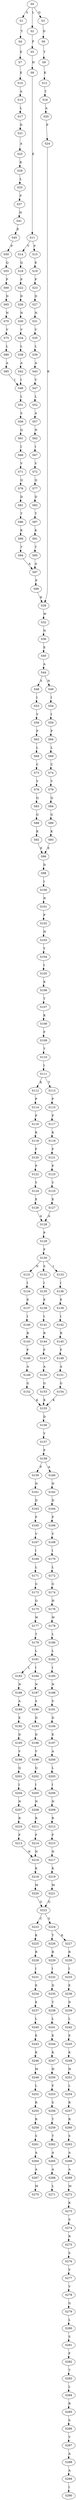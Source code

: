 strict digraph  {
	S0 -> S1 [ label = S ];
	S0 -> S2 [ label = L ];
	S0 -> S3 [ label = Q ];
	S1 -> S4 [ label = Y ];
	S2 -> S5 [ label = P ];
	S3 -> S6 [ label = D ];
	S4 -> S7 [ label = E ];
	S5 -> S8 [ label = H ];
	S6 -> S9 [ label = T ];
	S7 -> S10 [ label = E ];
	S8 -> S11 [ label = E ];
	S9 -> S12 [ label = K ];
	S10 -> S13 [ label = A ];
	S11 -> S14 [ label = T ];
	S11 -> S15 [ label = P ];
	S12 -> S16 [ label = T ];
	S13 -> S17 [ label = L ];
	S14 -> S18 [ label = Q ];
	S15 -> S19 [ label = E ];
	S16 -> S20 [ label = A ];
	S17 -> S21 [ label = D ];
	S18 -> S22 [ label = P ];
	S19 -> S23 [ label = P ];
	S20 -> S24 [ label = P ];
	S21 -> S25 [ label = A ];
	S22 -> S26 [ label = D ];
	S23 -> S27 [ label = D ];
	S24 -> S28 [ label = K ];
	S25 -> S29 [ label = R ];
	S26 -> S30 [ label = N ];
	S27 -> S31 [ label = N ];
	S28 -> S32 [ label = W ];
	S29 -> S33 [ label = L ];
	S30 -> S34 [ label = V ];
	S31 -> S35 [ label = V ];
	S32 -> S36 [ label = N ];
	S33 -> S37 [ label = P ];
	S34 -> S38 [ label = L ];
	S35 -> S39 [ label = L ];
	S36 -> S40 [ label = E ];
	S37 -> S41 [ label = H ];
	S38 -> S42 [ label = A ];
	S39 -> S43 [ label = A ];
	S40 -> S44 [ label = A ];
	S41 -> S45 [ label = E ];
	S42 -> S46 [ label = I ];
	S43 -> S47 [ label = V ];
	S44 -> S48 [ label = S ];
	S44 -> S49 [ label = N ];
	S45 -> S50 [ label = P ];
	S46 -> S51 [ label = L ];
	S47 -> S52 [ label = L ];
	S48 -> S53 [ label = I ];
	S49 -> S54 [ label = I ];
	S50 -> S55 [ label = Q ];
	S51 -> S56 [ label = S ];
	S52 -> S57 [ label = A ];
	S53 -> S58 [ label = V ];
	S54 -> S59 [ label = I ];
	S55 -> S60 [ label = P ];
	S56 -> S61 [ label = Q ];
	S57 -> S62 [ label = N ];
	S58 -> S63 [ label = P ];
	S59 -> S64 [ label = P ];
	S60 -> S65 [ label = D ];
	S61 -> S66 [ label = I ];
	S62 -> S67 [ label = I ];
	S63 -> S68 [ label = L ];
	S64 -> S69 [ label = L ];
	S65 -> S70 [ label = N ];
	S66 -> S71 [ label = V ];
	S67 -> S72 [ label = V ];
	S68 -> S73 [ label = C ];
	S69 -> S74 [ label = C ];
	S70 -> S75 [ label = V ];
	S71 -> S76 [ label = Q ];
	S72 -> S77 [ label = Q ];
	S73 -> S78 [ label = V ];
	S74 -> S79 [ label = V ];
	S75 -> S80 [ label = L ];
	S76 -> S81 [ label = D ];
	S77 -> S82 [ label = D ];
	S78 -> S83 [ label = Q ];
	S79 -> S84 [ label = Q ];
	S80 -> S85 [ label = A ];
	S81 -> S86 [ label = T ];
	S82 -> S87 [ label = T ];
	S83 -> S88 [ label = G ];
	S84 -> S89 [ label = G ];
	S85 -> S46 [ label = I ];
	S86 -> S90 [ label = K ];
	S87 -> S91 [ label = K ];
	S88 -> S92 [ label = K ];
	S89 -> S93 [ label = K ];
	S90 -> S94 [ label = T ];
	S91 -> S95 [ label = T ];
	S92 -> S96 [ label = E ];
	S93 -> S96 [ label = E ];
	S94 -> S97 [ label = A ];
	S95 -> S97 [ label = A ];
	S96 -> S98 [ label = D ];
	S97 -> S99 [ label = P ];
	S98 -> S100 [ label = I ];
	S99 -> S28 [ label = K ];
	S100 -> S101 [ label = N ];
	S101 -> S102 [ label = P ];
	S102 -> S103 [ label = H ];
	S103 -> S104 [ label = Y ];
	S104 -> S105 [ label = I ];
	S105 -> S106 [ label = K ];
	S106 -> S107 [ label = T ];
	S107 -> S108 [ label = K ];
	S108 -> S109 [ label = F ];
	S109 -> S110 [ label = T ];
	S110 -> S111 [ label = I ];
	S111 -> S112 [ label = K ];
	S111 -> S113 [ label = T ];
	S112 -> S114 [ label = P ];
	S113 -> S115 [ label = P ];
	S114 -> S116 [ label = P ];
	S115 -> S117 [ label = P ];
	S116 -> S118 [ label = K ];
	S117 -> S119 [ label = K ];
	S118 -> S120 [ label = F ];
	S119 -> S121 [ label = F ];
	S120 -> S122 [ label = P ];
	S121 -> S123 [ label = P ];
	S122 -> S124 [ label = Y ];
	S123 -> S125 [ label = Y ];
	S124 -> S126 [ label = E ];
	S125 -> S127 [ label = E ];
	S126 -> S128 [ label = A ];
	S127 -> S128 [ label = A ];
	S128 -> S129 [ label = P ];
	S129 -> S130 [ label = F ];
	S130 -> S131 [ label = N ];
	S130 -> S132 [ label = S ];
	S130 -> S133 [ label = I ];
	S131 -> S134 [ label = I ];
	S132 -> S135 [ label = I ];
	S133 -> S136 [ label = I ];
	S134 -> S137 [ label = E ];
	S135 -> S138 [ label = E ];
	S136 -> S139 [ label = E ];
	S137 -> S140 [ label = I ];
	S138 -> S141 [ label = I ];
	S139 -> S142 [ label = I ];
	S140 -> S143 [ label = R ];
	S141 -> S144 [ label = R ];
	S142 -> S145 [ label = R ];
	S143 -> S146 [ label = F ];
	S144 -> S147 [ label = F ];
	S145 -> S148 [ label = F ];
	S146 -> S149 [ label = A ];
	S147 -> S150 [ label = A ];
	S148 -> S151 [ label = A ];
	S149 -> S152 [ label = G ];
	S150 -> S153 [ label = G ];
	S151 -> S154 [ label = G ];
	S152 -> S155 [ label = K ];
	S153 -> S155 [ label = K ];
	S154 -> S155 [ label = K ];
	S155 -> S156 [ label = D ];
	S156 -> S157 [ label = Y ];
	S157 -> S158 [ label = P ];
	S158 -> S159 [ label = P ];
	S158 -> S160 [ label = A ];
	S159 -> S161 [ label = N ];
	S160 -> S162 [ label = N ];
	S161 -> S163 [ label = D ];
	S162 -> S164 [ label = D ];
	S163 -> S165 [ label = P ];
	S164 -> S166 [ label = P ];
	S165 -> S167 [ label = V ];
	S166 -> S168 [ label = V ];
	S167 -> S169 [ label = I ];
	S168 -> S170 [ label = I ];
	S169 -> S171 [ label = L ];
	S170 -> S172 [ label = L ];
	S171 -> S173 [ label = G ];
	S172 -> S174 [ label = G ];
	S173 -> S175 [ label = Q ];
	S174 -> S176 [ label = H ];
	S175 -> S177 [ label = W ];
	S176 -> S178 [ label = W ];
	S177 -> S179 [ label = T ];
	S178 -> S180 [ label = L ];
	S179 -> S181 [ label = L ];
	S180 -> S182 [ label = L ];
	S181 -> S183 [ label = L ];
	S181 -> S184 [ label = I ];
	S182 -> S185 [ label = I ];
	S183 -> S186 [ label = N ];
	S184 -> S187 [ label = N ];
	S185 -> S188 [ label = N ];
	S186 -> S189 [ label = A ];
	S187 -> S190 [ label = S ];
	S188 -> S191 [ label = S ];
	S189 -> S192 [ label = E ];
	S190 -> S193 [ label = D ];
	S191 -> S194 [ label = D ];
	S192 -> S195 [ label = D ];
	S193 -> S196 [ label = D ];
	S194 -> S197 [ label = E ];
	S195 -> S198 [ label = V ];
	S196 -> S199 [ label = V ];
	S197 -> S200 [ label = A ];
	S198 -> S201 [ label = Q ];
	S199 -> S202 [ label = Q ];
	S200 -> S203 [ label = L ];
	S201 -> S204 [ label = I ];
	S202 -> S205 [ label = I ];
	S203 -> S206 [ label = I ];
	S204 -> S207 [ label = N ];
	S205 -> S208 [ label = N ];
	S206 -> S209 [ label = N ];
	S207 -> S210 [ label = R ];
	S208 -> S211 [ label = R ];
	S209 -> S212 [ label = R ];
	S210 -> S213 [ label = F ];
	S211 -> S214 [ label = F ];
	S212 -> S215 [ label = F ];
	S213 -> S216 [ label = N ];
	S214 -> S216 [ label = N ];
	S215 -> S217 [ label = N ];
	S216 -> S218 [ label = K ];
	S217 -> S219 [ label = K ];
	S218 -> S220 [ label = M ];
	S219 -> S221 [ label = M ];
	S220 -> S222 [ label = G ];
	S221 -> S222 [ label = G ];
	S222 -> S223 [ label = C ];
	S222 -> S224 [ label = S ];
	S223 -> S225 [ label = K ];
	S224 -> S226 [ label = T ];
	S224 -> S227 [ label = K ];
	S225 -> S228 [ label = R ];
	S226 -> S229 [ label = R ];
	S227 -> S230 [ label = R ];
	S228 -> S231 [ label = I ];
	S229 -> S232 [ label = I ];
	S230 -> S233 [ label = I ];
	S231 -> S234 [ label = E ];
	S232 -> S235 [ label = D ];
	S233 -> S236 [ label = E ];
	S234 -> S237 [ label = E ];
	S235 -> S238 [ label = T ];
	S236 -> S239 [ label = D ];
	S237 -> S240 [ label = L ];
	S238 -> S241 [ label = L ];
	S239 -> S242 [ label = L ];
	S240 -> S243 [ label = E ];
	S241 -> S244 [ label = E ];
	S242 -> S245 [ label = E ];
	S243 -> S246 [ label = K ];
	S244 -> S247 [ label = K ];
	S245 -> S248 [ label = K ];
	S246 -> S249 [ label = M ];
	S247 -> S250 [ label = H ];
	S248 -> S251 [ label = H ];
	S249 -> S252 [ label = L ];
	S250 -> S253 [ label = F ];
	S251 -> S254 [ label = L ];
	S252 -> S255 [ label = R ];
	S253 -> S256 [ label = S ];
	S254 -> S257 [ label = R ];
	S255 -> S258 [ label = R ];
	S256 -> S259 [ label = T ];
	S257 -> S260 [ label = R ];
	S258 -> S261 [ label = S ];
	S259 -> S262 [ label = T ];
	S260 -> S263 [ label = S ];
	S261 -> S264 [ label = A ];
	S262 -> S265 [ label = A ];
	S263 -> S266 [ label = A ];
	S264 -> S267 [ label = A ];
	S265 -> S268 [ label = A ];
	S266 -> S269 [ label = A ];
	S267 -> S270 [ label = M ];
	S268 -> S271 [ label = L ];
	S269 -> S272 [ label = M ];
	S272 -> S273 [ label = K ];
	S273 -> S274 [ label = S ];
	S274 -> S275 [ label = R ];
	S275 -> S276 [ label = S ];
	S276 -> S277 [ label = V ];
	S277 -> S278 [ label = V ];
	S278 -> S279 [ label = G ];
	S279 -> S280 [ label = L ];
	S280 -> S281 [ label = S ];
	S281 -> S282 [ label = F ];
	S282 -> S283 [ label = T ];
	S283 -> S284 [ label = L ];
	S284 -> S285 [ label = R ];
	S285 -> S286 [ label = S ];
	S286 -> S287 [ label = V ];
	S287 -> S288 [ label = A ];
	S288 -> S289 [ label = A ];
	S289 -> S290 [ label = I ];
}
